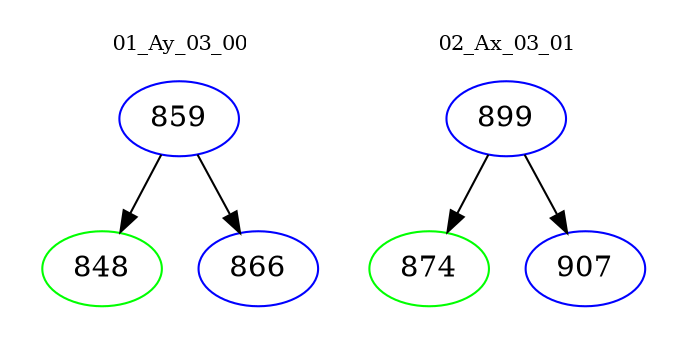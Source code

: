 digraph{
subgraph cluster_0 {
color = white
label = "01_Ay_03_00";
fontsize=10;
T0_859 [label="859", color="blue"]
T0_859 -> T0_848 [color="black"]
T0_848 [label="848", color="green"]
T0_859 -> T0_866 [color="black"]
T0_866 [label="866", color="blue"]
}
subgraph cluster_1 {
color = white
label = "02_Ax_03_01";
fontsize=10;
T1_899 [label="899", color="blue"]
T1_899 -> T1_874 [color="black"]
T1_874 [label="874", color="green"]
T1_899 -> T1_907 [color="black"]
T1_907 [label="907", color="blue"]
}
}
